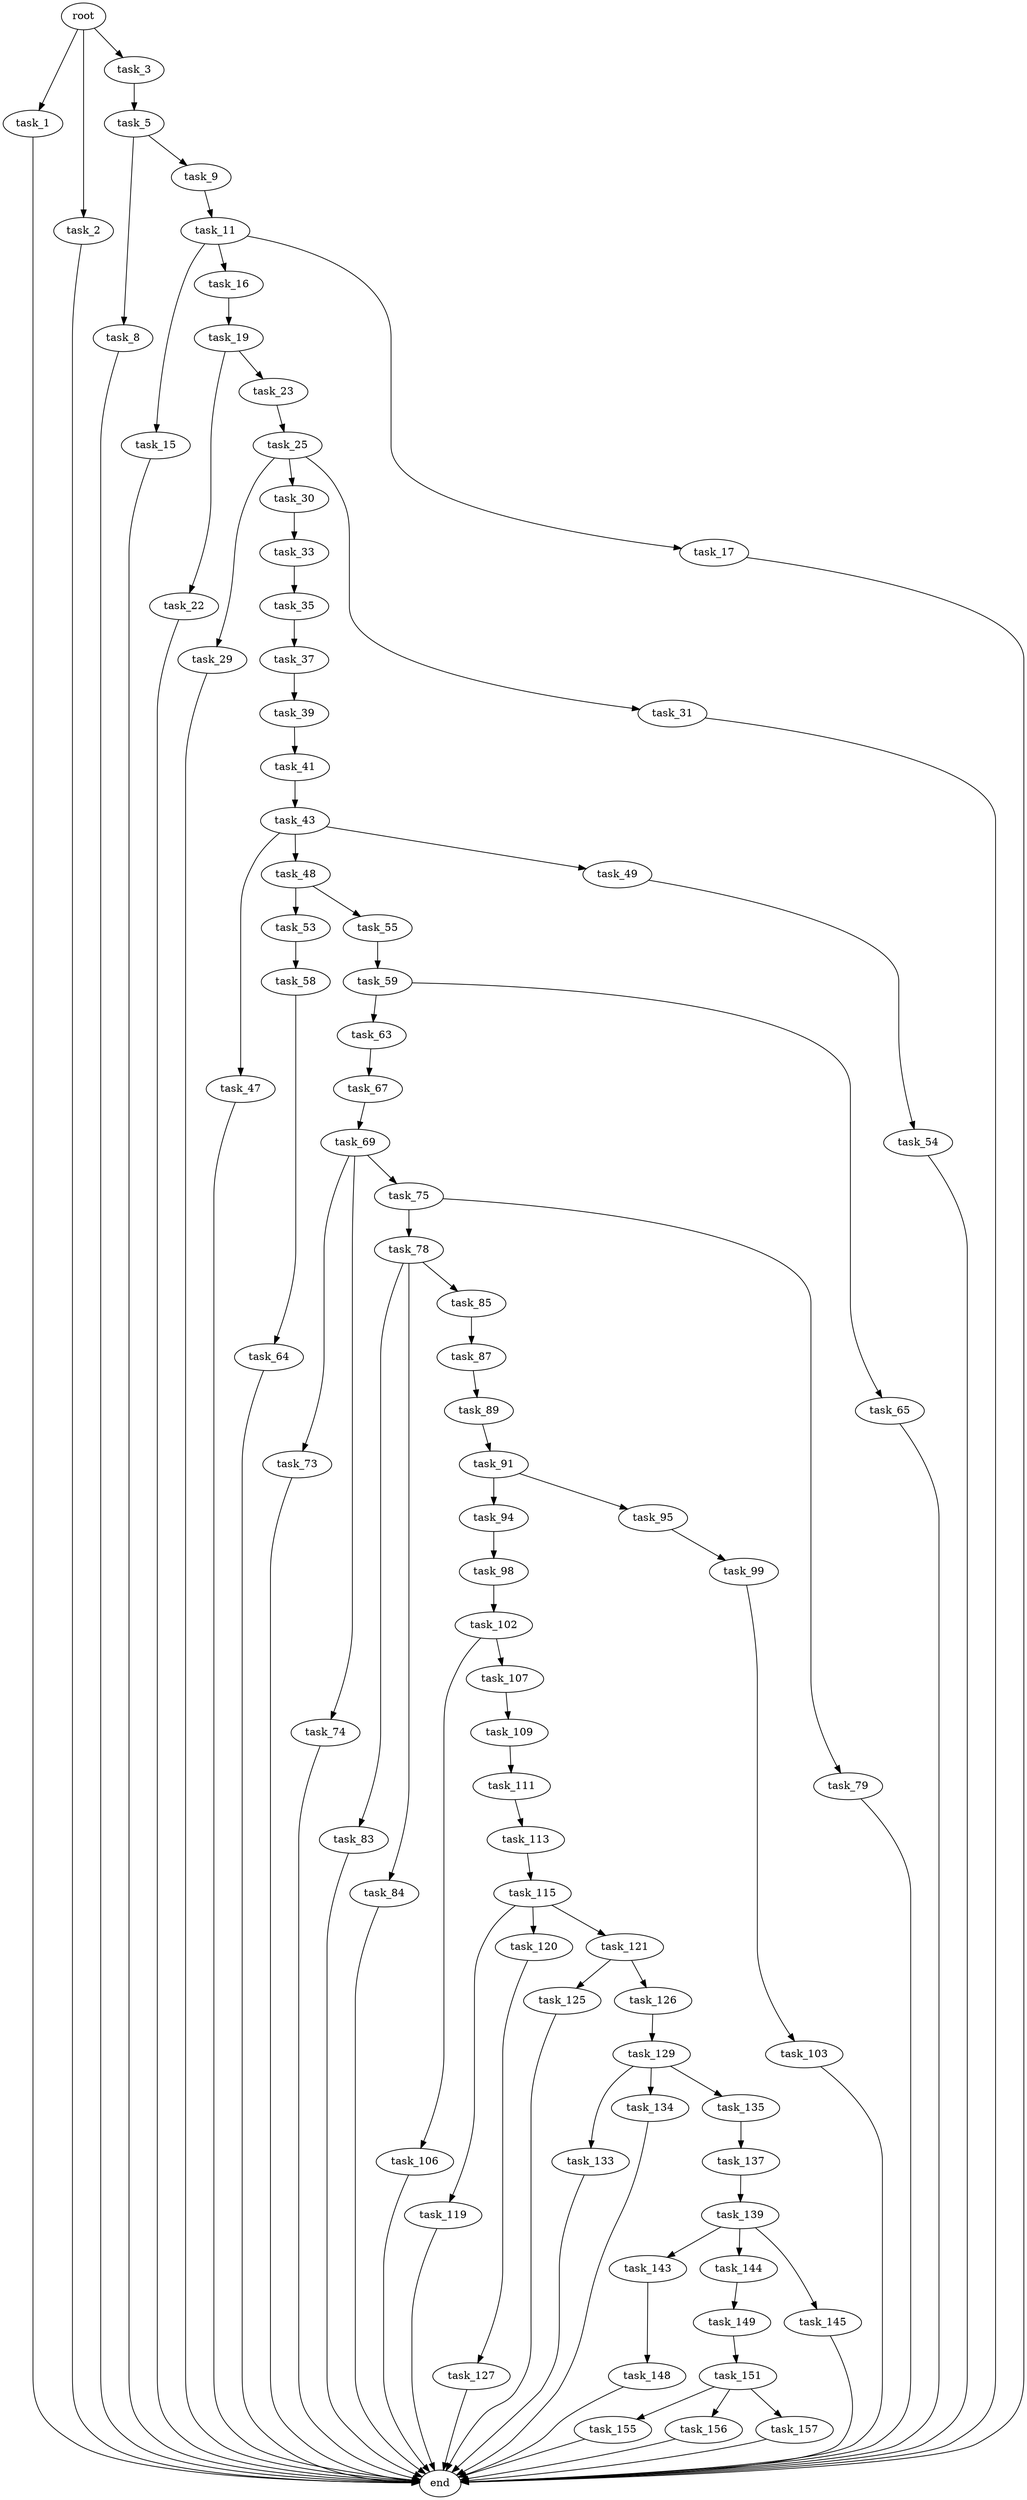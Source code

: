 digraph G {
  root [size="0.000000"];
  task_1 [size="12974359737.000000"];
  task_2 [size="1073741824000.000000"];
  task_3 [size="231928233984.000000"];
  task_5 [size="68719476736.000000"];
  task_8 [size="877729332484.000000"];
  task_9 [size="782757789696.000000"];
  task_11 [size="368293445632.000000"];
  task_15 [size="1079796297942.000000"];
  task_16 [size="228335236363.000000"];
  task_17 [size="25693382038.000000"];
  task_19 [size="171264700120.000000"];
  task_22 [size="19315032933.000000"];
  task_23 [size="632715320150.000000"];
  task_25 [size="4770285455.000000"];
  task_29 [size="1073741824000.000000"];
  task_30 [size="11945789944.000000"];
  task_31 [size="3194340014.000000"];
  task_33 [size="46570766082.000000"];
  task_35 [size="28991029248.000000"];
  task_37 [size="37951112285.000000"];
  task_39 [size="26962464780.000000"];
  task_41 [size="8589934592.000000"];
  task_43 [size="35445578812.000000"];
  task_47 [size="34722757617.000000"];
  task_48 [size="5413763462.000000"];
  task_49 [size="128514056723.000000"];
  task_53 [size="15673206454.000000"];
  task_54 [size="549755813888.000000"];
  task_55 [size="231928233984.000000"];
  task_58 [size="549755813888.000000"];
  task_59 [size="12941611188.000000"];
  task_63 [size="782757789696.000000"];
  task_64 [size="127642718162.000000"];
  task_65 [size="13784194435.000000"];
  task_67 [size="68719476736.000000"];
  task_69 [size="28991029248.000000"];
  task_73 [size="6418061677.000000"];
  task_74 [size="701049749453.000000"];
  task_75 [size="68719476736.000000"];
  task_78 [size="134217728000.000000"];
  task_79 [size="154209378834.000000"];
  task_83 [size="7265515373.000000"];
  task_84 [size="28991029248.000000"];
  task_85 [size="604595779003.000000"];
  task_87 [size="16224728361.000000"];
  task_89 [size="28991029248.000000"];
  task_91 [size="403029043026.000000"];
  task_94 [size="28991029248.000000"];
  task_95 [size="134217728000.000000"];
  task_98 [size="134217728000.000000"];
  task_99 [size="464030181569.000000"];
  task_102 [size="780123929984.000000"];
  task_103 [size="34939204179.000000"];
  task_106 [size="5850485908.000000"];
  task_107 [size="134217728000.000000"];
  task_109 [size="782757789696.000000"];
  task_111 [size="68719476736.000000"];
  task_113 [size="8589934592.000000"];
  task_115 [size="8589934592.000000"];
  task_119 [size="28991029248.000000"];
  task_120 [size="34785330892.000000"];
  task_121 [size="20319901136.000000"];
  task_125 [size="1375877139027.000000"];
  task_126 [size="348536764327.000000"];
  task_127 [size="34421492142.000000"];
  task_129 [size="3976698540.000000"];
  task_133 [size="743773221338.000000"];
  task_134 [size="20173188045.000000"];
  task_135 [size="231928233984.000000"];
  task_137 [size="15210070407.000000"];
  task_139 [size="1892472149.000000"];
  task_143 [size="11480293226.000000"];
  task_144 [size="28991029248.000000"];
  task_145 [size="782757789696.000000"];
  task_148 [size="642923438701.000000"];
  task_149 [size="93892551588.000000"];
  task_151 [size="8589934592.000000"];
  task_155 [size="10381193904.000000"];
  task_156 [size="28991029248.000000"];
  task_157 [size="884000970.000000"];
  end [size="0.000000"];

  root -> task_1 [size="1.000000"];
  root -> task_2 [size="1.000000"];
  root -> task_3 [size="1.000000"];
  task_1 -> end [size="1.000000"];
  task_2 -> end [size="1.000000"];
  task_3 -> task_5 [size="301989888.000000"];
  task_5 -> task_8 [size="134217728.000000"];
  task_5 -> task_9 [size="134217728.000000"];
  task_8 -> end [size="1.000000"];
  task_9 -> task_11 [size="679477248.000000"];
  task_11 -> task_15 [size="411041792.000000"];
  task_11 -> task_16 [size="411041792.000000"];
  task_11 -> task_17 [size="411041792.000000"];
  task_15 -> end [size="1.000000"];
  task_16 -> task_19 [size="301989888.000000"];
  task_17 -> end [size="1.000000"];
  task_19 -> task_22 [size="411041792.000000"];
  task_19 -> task_23 [size="411041792.000000"];
  task_22 -> end [size="1.000000"];
  task_23 -> task_25 [size="411041792.000000"];
  task_25 -> task_29 [size="536870912.000000"];
  task_25 -> task_30 [size="536870912.000000"];
  task_25 -> task_31 [size="536870912.000000"];
  task_29 -> end [size="1.000000"];
  task_30 -> task_33 [size="301989888.000000"];
  task_31 -> end [size="1.000000"];
  task_33 -> task_35 [size="75497472.000000"];
  task_35 -> task_37 [size="75497472.000000"];
  task_37 -> task_39 [size="33554432.000000"];
  task_39 -> task_41 [size="536870912.000000"];
  task_41 -> task_43 [size="33554432.000000"];
  task_43 -> task_47 [size="134217728.000000"];
  task_43 -> task_48 [size="134217728.000000"];
  task_43 -> task_49 [size="134217728.000000"];
  task_47 -> end [size="1.000000"];
  task_48 -> task_53 [size="134217728.000000"];
  task_48 -> task_55 [size="134217728.000000"];
  task_49 -> task_54 [size="301989888.000000"];
  task_53 -> task_58 [size="536870912.000000"];
  task_54 -> end [size="1.000000"];
  task_55 -> task_59 [size="301989888.000000"];
  task_58 -> task_64 [size="536870912.000000"];
  task_59 -> task_63 [size="301989888.000000"];
  task_59 -> task_65 [size="301989888.000000"];
  task_63 -> task_67 [size="679477248.000000"];
  task_64 -> end [size="1.000000"];
  task_65 -> end [size="1.000000"];
  task_67 -> task_69 [size="134217728.000000"];
  task_69 -> task_73 [size="75497472.000000"];
  task_69 -> task_74 [size="75497472.000000"];
  task_69 -> task_75 [size="75497472.000000"];
  task_73 -> end [size="1.000000"];
  task_74 -> end [size="1.000000"];
  task_75 -> task_78 [size="134217728.000000"];
  task_75 -> task_79 [size="134217728.000000"];
  task_78 -> task_83 [size="209715200.000000"];
  task_78 -> task_84 [size="209715200.000000"];
  task_78 -> task_85 [size="209715200.000000"];
  task_79 -> end [size="1.000000"];
  task_83 -> end [size="1.000000"];
  task_84 -> end [size="1.000000"];
  task_85 -> task_87 [size="536870912.000000"];
  task_87 -> task_89 [size="411041792.000000"];
  task_89 -> task_91 [size="75497472.000000"];
  task_91 -> task_94 [size="411041792.000000"];
  task_91 -> task_95 [size="411041792.000000"];
  task_94 -> task_98 [size="75497472.000000"];
  task_95 -> task_99 [size="209715200.000000"];
  task_98 -> task_102 [size="209715200.000000"];
  task_99 -> task_103 [size="411041792.000000"];
  task_102 -> task_106 [size="536870912.000000"];
  task_102 -> task_107 [size="536870912.000000"];
  task_103 -> end [size="1.000000"];
  task_106 -> end [size="1.000000"];
  task_107 -> task_109 [size="209715200.000000"];
  task_109 -> task_111 [size="679477248.000000"];
  task_111 -> task_113 [size="134217728.000000"];
  task_113 -> task_115 [size="33554432.000000"];
  task_115 -> task_119 [size="33554432.000000"];
  task_115 -> task_120 [size="33554432.000000"];
  task_115 -> task_121 [size="33554432.000000"];
  task_119 -> end [size="1.000000"];
  task_120 -> task_127 [size="838860800.000000"];
  task_121 -> task_125 [size="411041792.000000"];
  task_121 -> task_126 [size="411041792.000000"];
  task_125 -> end [size="1.000000"];
  task_126 -> task_129 [size="411041792.000000"];
  task_127 -> end [size="1.000000"];
  task_129 -> task_133 [size="134217728.000000"];
  task_129 -> task_134 [size="134217728.000000"];
  task_129 -> task_135 [size="134217728.000000"];
  task_133 -> end [size="1.000000"];
  task_134 -> end [size="1.000000"];
  task_135 -> task_137 [size="301989888.000000"];
  task_137 -> task_139 [size="301989888.000000"];
  task_139 -> task_143 [size="75497472.000000"];
  task_139 -> task_144 [size="75497472.000000"];
  task_139 -> task_145 [size="75497472.000000"];
  task_143 -> task_148 [size="209715200.000000"];
  task_144 -> task_149 [size="75497472.000000"];
  task_145 -> end [size="1.000000"];
  task_148 -> end [size="1.000000"];
  task_149 -> task_151 [size="75497472.000000"];
  task_151 -> task_155 [size="33554432.000000"];
  task_151 -> task_156 [size="33554432.000000"];
  task_151 -> task_157 [size="33554432.000000"];
  task_155 -> end [size="1.000000"];
  task_156 -> end [size="1.000000"];
  task_157 -> end [size="1.000000"];
}
